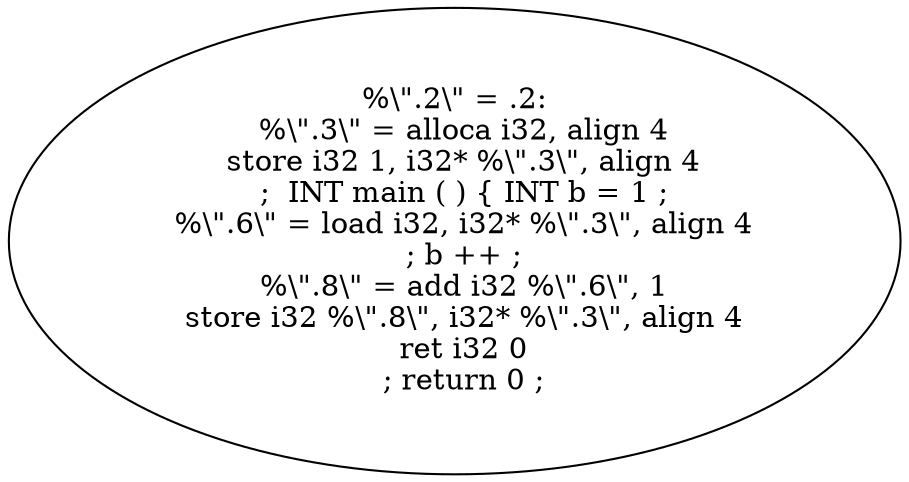 digraph AST {
  "135765457883424" [label="%\\\".2\\\" = .2:
  %\\\".3\\\" = alloca i32, align 4
  store i32 1, i32* %\\\".3\\\", align 4
  ;  INT main ( ) { INT b = 1 ;
  %\\\".6\\\" = load i32, i32* %\\\".3\\\", align 4
  ; b ++ ;
  %\\\".8\\\" = add i32 %\\\".6\\\", 1
  store i32 %\\\".8\\\", i32* %\\\".3\\\", align 4
  ret i32 0
  ; return 0 ;"];
}
